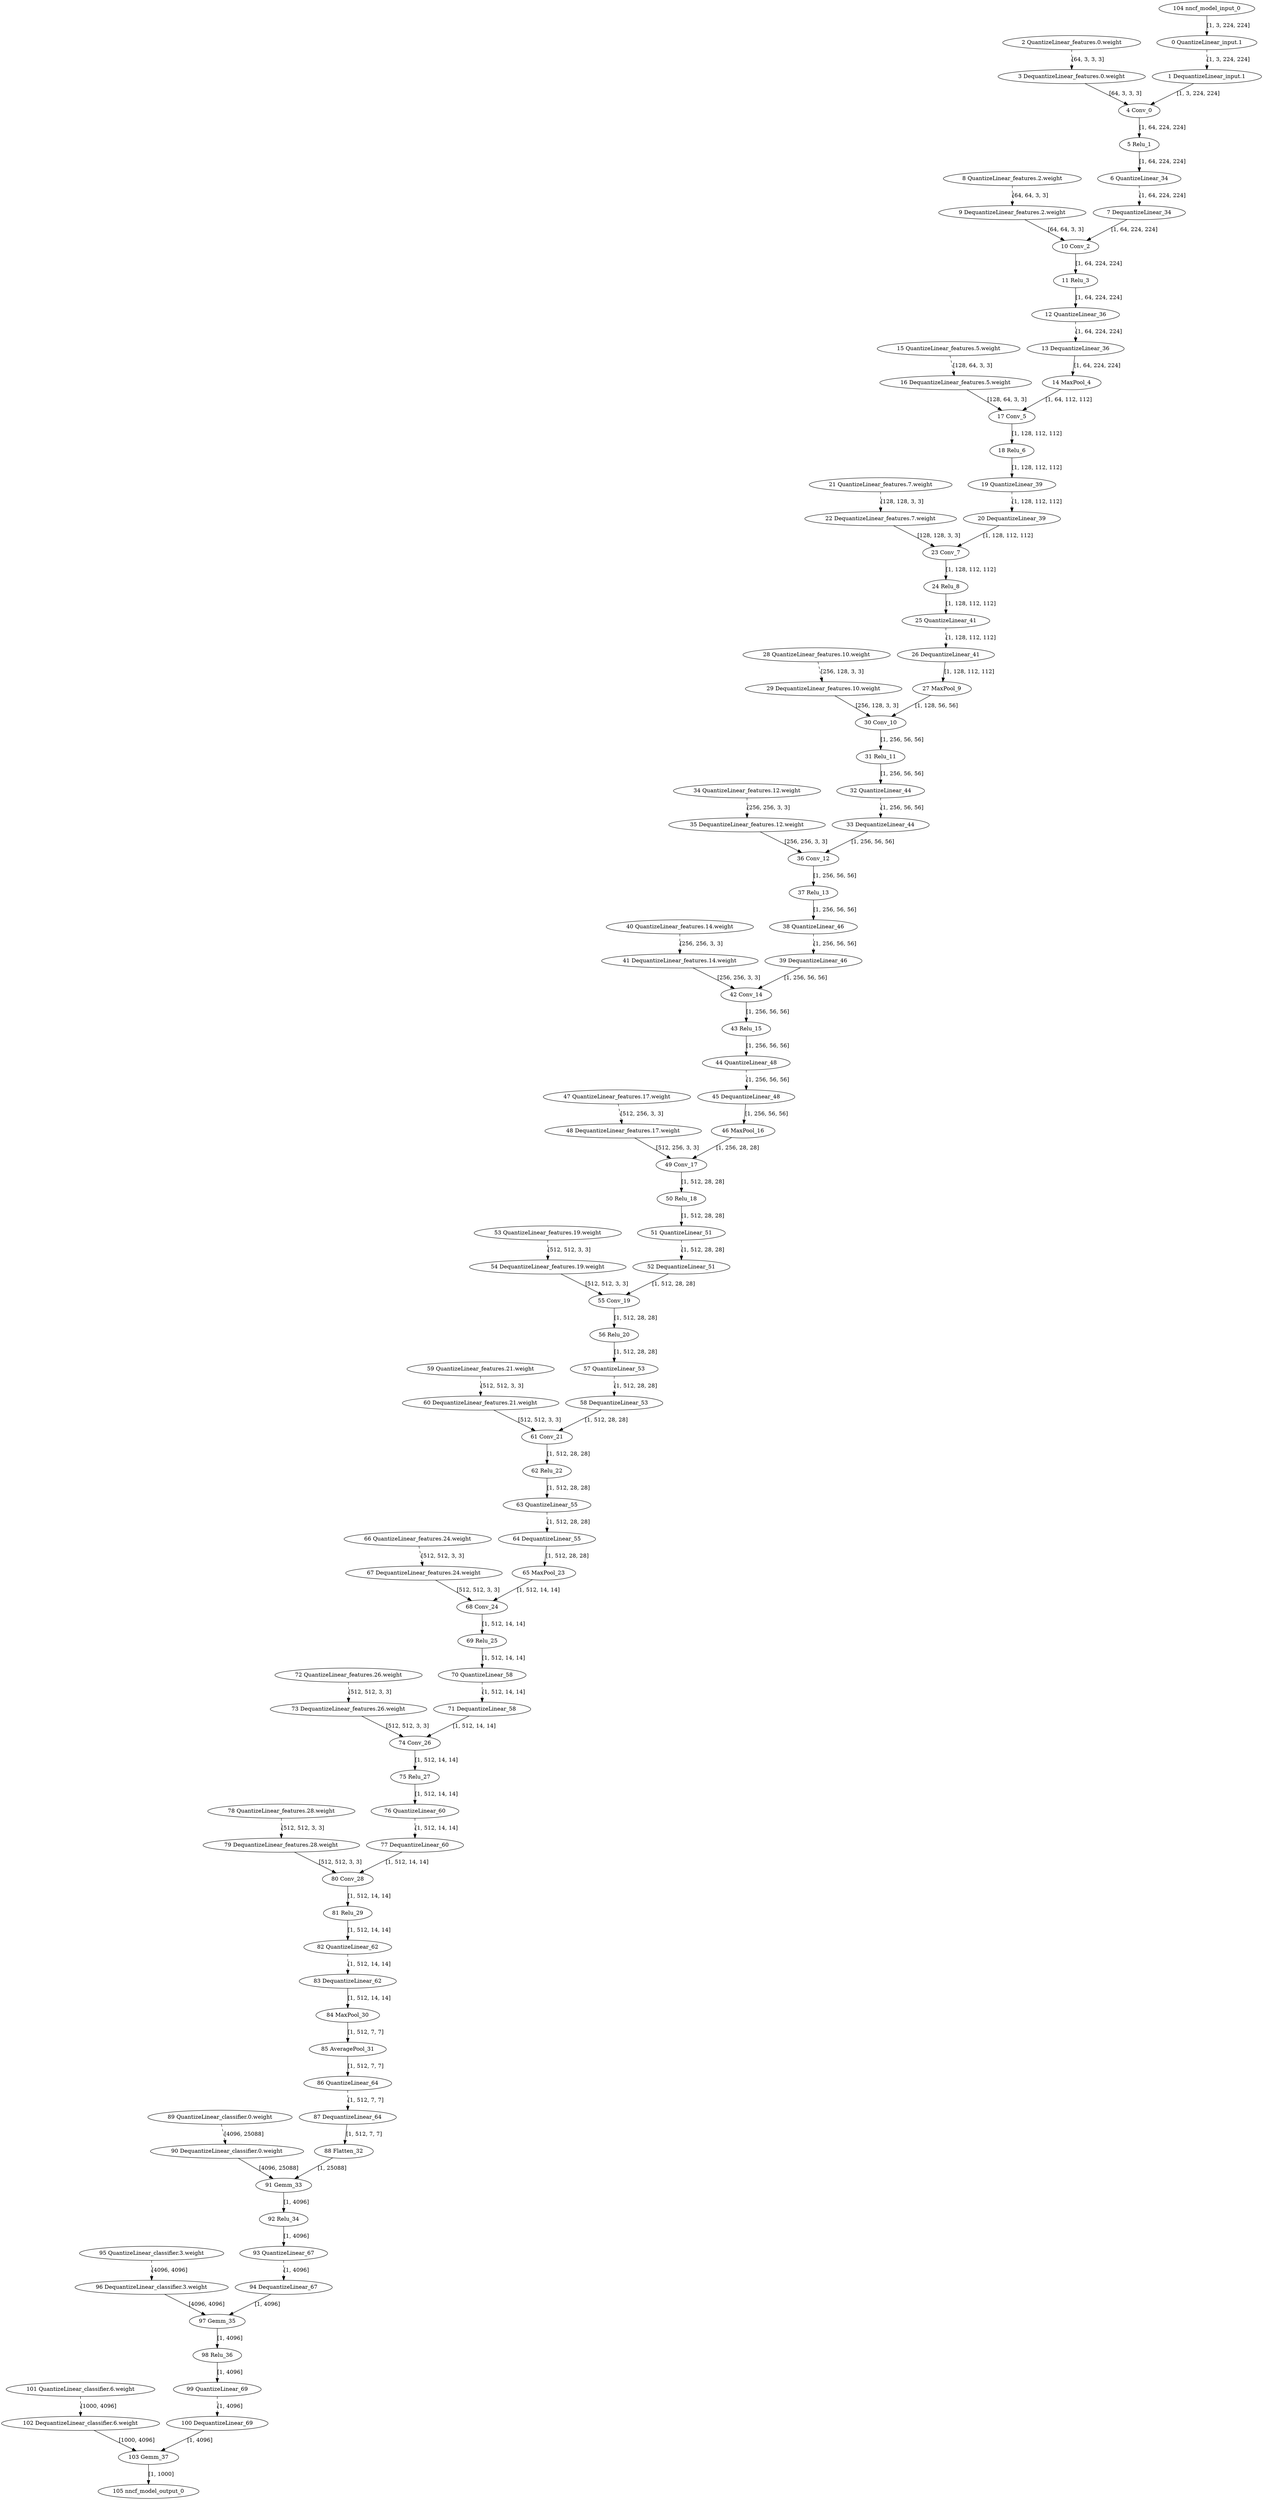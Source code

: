 strict digraph  {
"0 QuantizeLinear_input.1" [id=0, type=QuantizeLinear];
"1 DequantizeLinear_input.1" [id=1, type=DequantizeLinear];
"2 QuantizeLinear_features.0.weight" [id=2, type=QuantizeLinear];
"3 DequantizeLinear_features.0.weight" [id=3, type=DequantizeLinear];
"4 Conv_0" [id=4, type=Conv];
"5 Relu_1" [id=5, type=Relu];
"6 QuantizeLinear_34" [id=6, type=QuantizeLinear];
"7 DequantizeLinear_34" [id=7, type=DequantizeLinear];
"8 QuantizeLinear_features.2.weight" [id=8, type=QuantizeLinear];
"9 DequantizeLinear_features.2.weight" [id=9, type=DequantizeLinear];
"10 Conv_2" [id=10, type=Conv];
"11 Relu_3" [id=11, type=Relu];
"12 QuantizeLinear_36" [id=12, type=QuantizeLinear];
"13 DequantizeLinear_36" [id=13, type=DequantizeLinear];
"14 MaxPool_4" [id=14, type=MaxPool];
"15 QuantizeLinear_features.5.weight" [id=15, type=QuantizeLinear];
"16 DequantizeLinear_features.5.weight" [id=16, type=DequantizeLinear];
"17 Conv_5" [id=17, type=Conv];
"18 Relu_6" [id=18, type=Relu];
"19 QuantizeLinear_39" [id=19, type=QuantizeLinear];
"20 DequantizeLinear_39" [id=20, type=DequantizeLinear];
"21 QuantizeLinear_features.7.weight" [id=21, type=QuantizeLinear];
"22 DequantizeLinear_features.7.weight" [id=22, type=DequantizeLinear];
"23 Conv_7" [id=23, type=Conv];
"24 Relu_8" [id=24, type=Relu];
"25 QuantizeLinear_41" [id=25, type=QuantizeLinear];
"26 DequantizeLinear_41" [id=26, type=DequantizeLinear];
"27 MaxPool_9" [id=27, type=MaxPool];
"28 QuantizeLinear_features.10.weight" [id=28, type=QuantizeLinear];
"29 DequantizeLinear_features.10.weight" [id=29, type=DequantizeLinear];
"30 Conv_10" [id=30, type=Conv];
"31 Relu_11" [id=31, type=Relu];
"32 QuantizeLinear_44" [id=32, type=QuantizeLinear];
"33 DequantizeLinear_44" [id=33, type=DequantizeLinear];
"34 QuantizeLinear_features.12.weight" [id=34, type=QuantizeLinear];
"35 DequantizeLinear_features.12.weight" [id=35, type=DequantizeLinear];
"36 Conv_12" [id=36, type=Conv];
"37 Relu_13" [id=37, type=Relu];
"38 QuantizeLinear_46" [id=38, type=QuantizeLinear];
"39 DequantizeLinear_46" [id=39, type=DequantizeLinear];
"40 QuantizeLinear_features.14.weight" [id=40, type=QuantizeLinear];
"41 DequantizeLinear_features.14.weight" [id=41, type=DequantizeLinear];
"42 Conv_14" [id=42, type=Conv];
"43 Relu_15" [id=43, type=Relu];
"44 QuantizeLinear_48" [id=44, type=QuantizeLinear];
"45 DequantizeLinear_48" [id=45, type=DequantizeLinear];
"46 MaxPool_16" [id=46, type=MaxPool];
"47 QuantizeLinear_features.17.weight" [id=47, type=QuantizeLinear];
"48 DequantizeLinear_features.17.weight" [id=48, type=DequantizeLinear];
"49 Conv_17" [id=49, type=Conv];
"50 Relu_18" [id=50, type=Relu];
"51 QuantizeLinear_51" [id=51, type=QuantizeLinear];
"52 DequantizeLinear_51" [id=52, type=DequantizeLinear];
"53 QuantizeLinear_features.19.weight" [id=53, type=QuantizeLinear];
"54 DequantizeLinear_features.19.weight" [id=54, type=DequantizeLinear];
"55 Conv_19" [id=55, type=Conv];
"56 Relu_20" [id=56, type=Relu];
"57 QuantizeLinear_53" [id=57, type=QuantizeLinear];
"58 DequantizeLinear_53" [id=58, type=DequantizeLinear];
"59 QuantizeLinear_features.21.weight" [id=59, type=QuantizeLinear];
"60 DequantizeLinear_features.21.weight" [id=60, type=DequantizeLinear];
"61 Conv_21" [id=61, type=Conv];
"62 Relu_22" [id=62, type=Relu];
"63 QuantizeLinear_55" [id=63, type=QuantizeLinear];
"64 DequantizeLinear_55" [id=64, type=DequantizeLinear];
"65 MaxPool_23" [id=65, type=MaxPool];
"66 QuantizeLinear_features.24.weight" [id=66, type=QuantizeLinear];
"67 DequantizeLinear_features.24.weight" [id=67, type=DequantizeLinear];
"68 Conv_24" [id=68, type=Conv];
"69 Relu_25" [id=69, type=Relu];
"70 QuantizeLinear_58" [id=70, type=QuantizeLinear];
"71 DequantizeLinear_58" [id=71, type=DequantizeLinear];
"72 QuantizeLinear_features.26.weight" [id=72, type=QuantizeLinear];
"73 DequantizeLinear_features.26.weight" [id=73, type=DequantizeLinear];
"74 Conv_26" [id=74, type=Conv];
"75 Relu_27" [id=75, type=Relu];
"76 QuantizeLinear_60" [id=76, type=QuantizeLinear];
"77 DequantizeLinear_60" [id=77, type=DequantizeLinear];
"78 QuantizeLinear_features.28.weight" [id=78, type=QuantizeLinear];
"79 DequantizeLinear_features.28.weight" [id=79, type=DequantizeLinear];
"80 Conv_28" [id=80, type=Conv];
"81 Relu_29" [id=81, type=Relu];
"82 QuantizeLinear_62" [id=82, type=QuantizeLinear];
"83 DequantizeLinear_62" [id=83, type=DequantizeLinear];
"84 MaxPool_30" [id=84, type=MaxPool];
"85 AveragePool_31" [id=85, type=AveragePool];
"86 QuantizeLinear_64" [id=86, type=QuantizeLinear];
"87 DequantizeLinear_64" [id=87, type=DequantizeLinear];
"88 Flatten_32" [id=88, type=Flatten];
"89 QuantizeLinear_classifier.0.weight" [id=89, type=QuantizeLinear];
"90 DequantizeLinear_classifier.0.weight" [id=90, type=DequantizeLinear];
"91 Gemm_33" [id=91, type=Gemm];
"92 Relu_34" [id=92, type=Relu];
"93 QuantizeLinear_67" [id=93, type=QuantizeLinear];
"94 DequantizeLinear_67" [id=94, type=DequantizeLinear];
"95 QuantizeLinear_classifier.3.weight" [id=95, type=QuantizeLinear];
"96 DequantizeLinear_classifier.3.weight" [id=96, type=DequantizeLinear];
"97 Gemm_35" [id=97, type=Gemm];
"98 Relu_36" [id=98, type=Relu];
"99 QuantizeLinear_69" [id=99, type=QuantizeLinear];
"100 DequantizeLinear_69" [id=100, type=DequantizeLinear];
"101 QuantizeLinear_classifier.6.weight" [id=101, type=QuantizeLinear];
"102 DequantizeLinear_classifier.6.weight" [id=102, type=DequantizeLinear];
"103 Gemm_37" [id=103, type=Gemm];
"104 nncf_model_input_0" [id=104, type=nncf_model_input];
"105 nncf_model_output_0" [id=105, type=nncf_model_output];
"0 QuantizeLinear_input.1" -> "1 DequantizeLinear_input.1"  [label="[1, 3, 224, 224]", style=dashed];
"1 DequantizeLinear_input.1" -> "4 Conv_0"  [label="[1, 3, 224, 224]", style=solid];
"2 QuantizeLinear_features.0.weight" -> "3 DequantizeLinear_features.0.weight"  [label="[64, 3, 3, 3]", style=dashed];
"3 DequantizeLinear_features.0.weight" -> "4 Conv_0"  [label="[64, 3, 3, 3]", style=solid];
"4 Conv_0" -> "5 Relu_1"  [label="[1, 64, 224, 224]", style=solid];
"5 Relu_1" -> "6 QuantizeLinear_34"  [label="[1, 64, 224, 224]", style=solid];
"6 QuantizeLinear_34" -> "7 DequantizeLinear_34"  [label="[1, 64, 224, 224]", style=dashed];
"7 DequantizeLinear_34" -> "10 Conv_2"  [label="[1, 64, 224, 224]", style=solid];
"8 QuantizeLinear_features.2.weight" -> "9 DequantizeLinear_features.2.weight"  [label="[64, 64, 3, 3]", style=dashed];
"9 DequantizeLinear_features.2.weight" -> "10 Conv_2"  [label="[64, 64, 3, 3]", style=solid];
"10 Conv_2" -> "11 Relu_3"  [label="[1, 64, 224, 224]", style=solid];
"11 Relu_3" -> "12 QuantizeLinear_36"  [label="[1, 64, 224, 224]", style=solid];
"12 QuantizeLinear_36" -> "13 DequantizeLinear_36"  [label="[1, 64, 224, 224]", style=dashed];
"13 DequantizeLinear_36" -> "14 MaxPool_4"  [label="[1, 64, 224, 224]", style=solid];
"14 MaxPool_4" -> "17 Conv_5"  [label="[1, 64, 112, 112]", style=solid];
"15 QuantizeLinear_features.5.weight" -> "16 DequantizeLinear_features.5.weight"  [label="[128, 64, 3, 3]", style=dashed];
"16 DequantizeLinear_features.5.weight" -> "17 Conv_5"  [label="[128, 64, 3, 3]", style=solid];
"17 Conv_5" -> "18 Relu_6"  [label="[1, 128, 112, 112]", style=solid];
"18 Relu_6" -> "19 QuantizeLinear_39"  [label="[1, 128, 112, 112]", style=solid];
"19 QuantizeLinear_39" -> "20 DequantizeLinear_39"  [label="[1, 128, 112, 112]", style=dashed];
"20 DequantizeLinear_39" -> "23 Conv_7"  [label="[1, 128, 112, 112]", style=solid];
"21 QuantizeLinear_features.7.weight" -> "22 DequantizeLinear_features.7.weight"  [label="[128, 128, 3, 3]", style=dashed];
"22 DequantizeLinear_features.7.weight" -> "23 Conv_7"  [label="[128, 128, 3, 3]", style=solid];
"23 Conv_7" -> "24 Relu_8"  [label="[1, 128, 112, 112]", style=solid];
"24 Relu_8" -> "25 QuantizeLinear_41"  [label="[1, 128, 112, 112]", style=solid];
"25 QuantizeLinear_41" -> "26 DequantizeLinear_41"  [label="[1, 128, 112, 112]", style=dashed];
"26 DequantizeLinear_41" -> "27 MaxPool_9"  [label="[1, 128, 112, 112]", style=solid];
"27 MaxPool_9" -> "30 Conv_10"  [label="[1, 128, 56, 56]", style=solid];
"28 QuantizeLinear_features.10.weight" -> "29 DequantizeLinear_features.10.weight"  [label="[256, 128, 3, 3]", style=dashed];
"29 DequantizeLinear_features.10.weight" -> "30 Conv_10"  [label="[256, 128, 3, 3]", style=solid];
"30 Conv_10" -> "31 Relu_11"  [label="[1, 256, 56, 56]", style=solid];
"31 Relu_11" -> "32 QuantizeLinear_44"  [label="[1, 256, 56, 56]", style=solid];
"32 QuantizeLinear_44" -> "33 DequantizeLinear_44"  [label="[1, 256, 56, 56]", style=dashed];
"33 DequantizeLinear_44" -> "36 Conv_12"  [label="[1, 256, 56, 56]", style=solid];
"34 QuantizeLinear_features.12.weight" -> "35 DequantizeLinear_features.12.weight"  [label="[256, 256, 3, 3]", style=dashed];
"35 DequantizeLinear_features.12.weight" -> "36 Conv_12"  [label="[256, 256, 3, 3]", style=solid];
"36 Conv_12" -> "37 Relu_13"  [label="[1, 256, 56, 56]", style=solid];
"37 Relu_13" -> "38 QuantizeLinear_46"  [label="[1, 256, 56, 56]", style=solid];
"38 QuantizeLinear_46" -> "39 DequantizeLinear_46"  [label="[1, 256, 56, 56]", style=dashed];
"39 DequantizeLinear_46" -> "42 Conv_14"  [label="[1, 256, 56, 56]", style=solid];
"40 QuantizeLinear_features.14.weight" -> "41 DequantizeLinear_features.14.weight"  [label="[256, 256, 3, 3]", style=dashed];
"41 DequantizeLinear_features.14.weight" -> "42 Conv_14"  [label="[256, 256, 3, 3]", style=solid];
"42 Conv_14" -> "43 Relu_15"  [label="[1, 256, 56, 56]", style=solid];
"43 Relu_15" -> "44 QuantizeLinear_48"  [label="[1, 256, 56, 56]", style=solid];
"44 QuantizeLinear_48" -> "45 DequantizeLinear_48"  [label="[1, 256, 56, 56]", style=dashed];
"45 DequantizeLinear_48" -> "46 MaxPool_16"  [label="[1, 256, 56, 56]", style=solid];
"46 MaxPool_16" -> "49 Conv_17"  [label="[1, 256, 28, 28]", style=solid];
"47 QuantizeLinear_features.17.weight" -> "48 DequantizeLinear_features.17.weight"  [label="[512, 256, 3, 3]", style=dashed];
"48 DequantizeLinear_features.17.weight" -> "49 Conv_17"  [label="[512, 256, 3, 3]", style=solid];
"49 Conv_17" -> "50 Relu_18"  [label="[1, 512, 28, 28]", style=solid];
"50 Relu_18" -> "51 QuantizeLinear_51"  [label="[1, 512, 28, 28]", style=solid];
"51 QuantizeLinear_51" -> "52 DequantizeLinear_51"  [label="[1, 512, 28, 28]", style=dashed];
"52 DequantizeLinear_51" -> "55 Conv_19"  [label="[1, 512, 28, 28]", style=solid];
"53 QuantizeLinear_features.19.weight" -> "54 DequantizeLinear_features.19.weight"  [label="[512, 512, 3, 3]", style=dashed];
"54 DequantizeLinear_features.19.weight" -> "55 Conv_19"  [label="[512, 512, 3, 3]", style=solid];
"55 Conv_19" -> "56 Relu_20"  [label="[1, 512, 28, 28]", style=solid];
"56 Relu_20" -> "57 QuantizeLinear_53"  [label="[1, 512, 28, 28]", style=solid];
"57 QuantizeLinear_53" -> "58 DequantizeLinear_53"  [label="[1, 512, 28, 28]", style=dashed];
"58 DequantizeLinear_53" -> "61 Conv_21"  [label="[1, 512, 28, 28]", style=solid];
"59 QuantizeLinear_features.21.weight" -> "60 DequantizeLinear_features.21.weight"  [label="[512, 512, 3, 3]", style=dashed];
"60 DequantizeLinear_features.21.weight" -> "61 Conv_21"  [label="[512, 512, 3, 3]", style=solid];
"61 Conv_21" -> "62 Relu_22"  [label="[1, 512, 28, 28]", style=solid];
"62 Relu_22" -> "63 QuantizeLinear_55"  [label="[1, 512, 28, 28]", style=solid];
"63 QuantizeLinear_55" -> "64 DequantizeLinear_55"  [label="[1, 512, 28, 28]", style=dashed];
"64 DequantizeLinear_55" -> "65 MaxPool_23"  [label="[1, 512, 28, 28]", style=solid];
"65 MaxPool_23" -> "68 Conv_24"  [label="[1, 512, 14, 14]", style=solid];
"66 QuantizeLinear_features.24.weight" -> "67 DequantizeLinear_features.24.weight"  [label="[512, 512, 3, 3]", style=dashed];
"67 DequantizeLinear_features.24.weight" -> "68 Conv_24"  [label="[512, 512, 3, 3]", style=solid];
"68 Conv_24" -> "69 Relu_25"  [label="[1, 512, 14, 14]", style=solid];
"69 Relu_25" -> "70 QuantizeLinear_58"  [label="[1, 512, 14, 14]", style=solid];
"70 QuantizeLinear_58" -> "71 DequantizeLinear_58"  [label="[1, 512, 14, 14]", style=dashed];
"71 DequantizeLinear_58" -> "74 Conv_26"  [label="[1, 512, 14, 14]", style=solid];
"72 QuantizeLinear_features.26.weight" -> "73 DequantizeLinear_features.26.weight"  [label="[512, 512, 3, 3]", style=dashed];
"73 DequantizeLinear_features.26.weight" -> "74 Conv_26"  [label="[512, 512, 3, 3]", style=solid];
"74 Conv_26" -> "75 Relu_27"  [label="[1, 512, 14, 14]", style=solid];
"75 Relu_27" -> "76 QuantizeLinear_60"  [label="[1, 512, 14, 14]", style=solid];
"76 QuantizeLinear_60" -> "77 DequantizeLinear_60"  [label="[1, 512, 14, 14]", style=dashed];
"77 DequantizeLinear_60" -> "80 Conv_28"  [label="[1, 512, 14, 14]", style=solid];
"78 QuantizeLinear_features.28.weight" -> "79 DequantizeLinear_features.28.weight"  [label="[512, 512, 3, 3]", style=dashed];
"79 DequantizeLinear_features.28.weight" -> "80 Conv_28"  [label="[512, 512, 3, 3]", style=solid];
"80 Conv_28" -> "81 Relu_29"  [label="[1, 512, 14, 14]", style=solid];
"81 Relu_29" -> "82 QuantizeLinear_62"  [label="[1, 512, 14, 14]", style=solid];
"82 QuantizeLinear_62" -> "83 DequantizeLinear_62"  [label="[1, 512, 14, 14]", style=dashed];
"83 DequantizeLinear_62" -> "84 MaxPool_30"  [label="[1, 512, 14, 14]", style=solid];
"84 MaxPool_30" -> "85 AveragePool_31"  [label="[1, 512, 7, 7]", style=solid];
"85 AveragePool_31" -> "86 QuantizeLinear_64"  [label="[1, 512, 7, 7]", style=solid];
"86 QuantizeLinear_64" -> "87 DequantizeLinear_64"  [label="[1, 512, 7, 7]", style=dashed];
"87 DequantizeLinear_64" -> "88 Flatten_32"  [label="[1, 512, 7, 7]", style=solid];
"88 Flatten_32" -> "91 Gemm_33"  [label="[1, 25088]", style=solid];
"89 QuantizeLinear_classifier.0.weight" -> "90 DequantizeLinear_classifier.0.weight"  [label="[4096, 25088]", style=dashed];
"90 DequantizeLinear_classifier.0.weight" -> "91 Gemm_33"  [label="[4096, 25088]", style=solid];
"91 Gemm_33" -> "92 Relu_34"  [label="[1, 4096]", style=solid];
"92 Relu_34" -> "93 QuantizeLinear_67"  [label="[1, 4096]", style=solid];
"93 QuantizeLinear_67" -> "94 DequantizeLinear_67"  [label="[1, 4096]", style=dashed];
"94 DequantizeLinear_67" -> "97 Gemm_35"  [label="[1, 4096]", style=solid];
"95 QuantizeLinear_classifier.3.weight" -> "96 DequantizeLinear_classifier.3.weight"  [label="[4096, 4096]", style=dashed];
"96 DequantizeLinear_classifier.3.weight" -> "97 Gemm_35"  [label="[4096, 4096]", style=solid];
"97 Gemm_35" -> "98 Relu_36"  [label="[1, 4096]", style=solid];
"98 Relu_36" -> "99 QuantizeLinear_69"  [label="[1, 4096]", style=solid];
"99 QuantizeLinear_69" -> "100 DequantizeLinear_69"  [label="[1, 4096]", style=dashed];
"100 DequantizeLinear_69" -> "103 Gemm_37"  [label="[1, 4096]", style=solid];
"101 QuantizeLinear_classifier.6.weight" -> "102 DequantizeLinear_classifier.6.weight"  [label="[1000, 4096]", style=dashed];
"102 DequantizeLinear_classifier.6.weight" -> "103 Gemm_37"  [label="[1000, 4096]", style=solid];
"103 Gemm_37" -> "105 nncf_model_output_0"  [label="[1, 1000]", style=solid];
"104 nncf_model_input_0" -> "0 QuantizeLinear_input.1"  [label="[1, 3, 224, 224]", style=solid];
}
